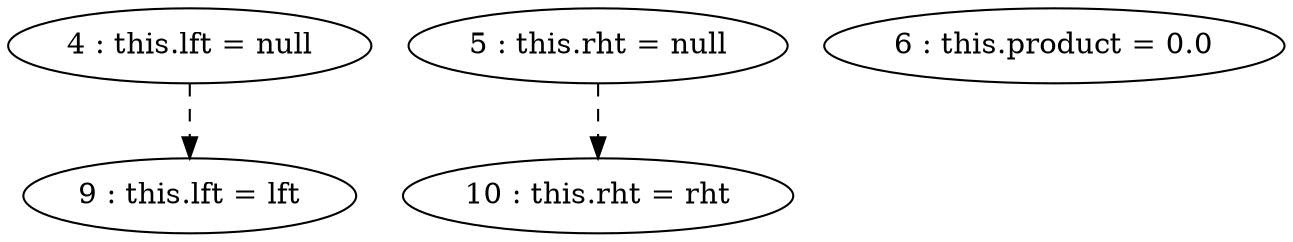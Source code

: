 digraph G {
"4 : this.lft = null"
"4 : this.lft = null" -> "9 : this.lft = lft" [style=dashed]
"5 : this.rht = null"
"5 : this.rht = null" -> "10 : this.rht = rht" [style=dashed]
"6 : this.product = 0.0"
"9 : this.lft = lft"
"10 : this.rht = rht"
}